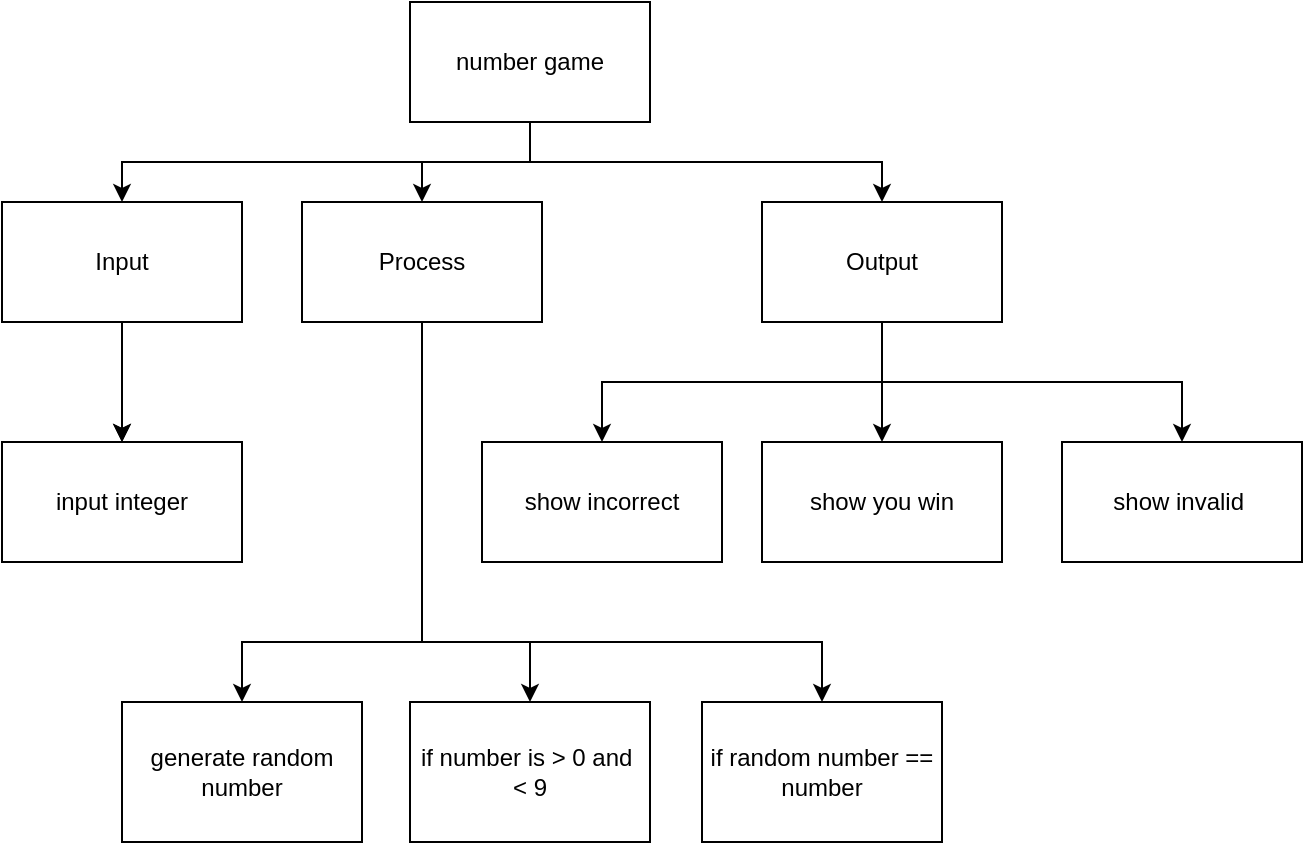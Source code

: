 <mxfile>
    <diagram id="WEZ03iuBja_KKgaaFv1i" name="Page-1">
        <mxGraphModel dx="855" dy="826" grid="1" gridSize="10" guides="1" tooltips="1" connect="1" arrows="1" fold="1" page="1" pageScale="1" pageWidth="827" pageHeight="1169" math="0" shadow="0">
            <root>
                <mxCell id="0"/>
                <mxCell id="1" parent="0"/>
                <mxCell id="21" style="edgeStyle=orthogonalEdgeStyle;rounded=0;html=1;exitX=0.5;exitY=1;exitDx=0;exitDy=0;entryX=0.5;entryY=0;entryDx=0;entryDy=0;" parent="1" source="2" target="4" edge="1">
                    <mxGeometry relative="1" as="geometry"/>
                </mxCell>
                <mxCell id="22" style="edgeStyle=orthogonalEdgeStyle;rounded=0;html=1;exitX=0.5;exitY=1;exitDx=0;exitDy=0;entryX=0.5;entryY=0;entryDx=0;entryDy=0;" parent="1" source="2" target="3" edge="1">
                    <mxGeometry relative="1" as="geometry"/>
                </mxCell>
                <mxCell id="23" style="edgeStyle=orthogonalEdgeStyle;rounded=0;html=1;exitX=0.5;exitY=1;exitDx=0;exitDy=0;" parent="1" source="2" target="5" edge="1">
                    <mxGeometry relative="1" as="geometry"/>
                </mxCell>
                <mxCell id="2" value="number game" style="rounded=0;whiteSpace=wrap;html=1;" parent="1" vertex="1">
                    <mxGeometry x="354" y="130" width="120" height="60" as="geometry"/>
                </mxCell>
                <mxCell id="18" style="edgeStyle=orthogonalEdgeStyle;rounded=0;html=1;exitX=0.5;exitY=1;exitDx=0;exitDy=0;entryX=0.5;entryY=0;entryDx=0;entryDy=0;" parent="1" source="3" edge="1">
                    <mxGeometry relative="1" as="geometry">
                        <mxPoint x="210" y="350" as="targetPoint"/>
                    </mxGeometry>
                </mxCell>
                <mxCell id="20" style="edgeStyle=orthogonalEdgeStyle;rounded=0;html=1;exitX=0.5;exitY=1;exitDx=0;exitDy=0;" parent="1" source="3" target="10" edge="1">
                    <mxGeometry relative="1" as="geometry"/>
                </mxCell>
                <mxCell id="3" value="Input" style="rounded=0;whiteSpace=wrap;html=1;" parent="1" vertex="1">
                    <mxGeometry x="150" y="230" width="120" height="60" as="geometry"/>
                </mxCell>
                <mxCell id="16" style="edgeStyle=orthogonalEdgeStyle;html=1;exitX=0.5;exitY=1;exitDx=0;exitDy=0;rounded=0;" parent="1" source="4" target="8" edge="1">
                    <mxGeometry relative="1" as="geometry">
                        <Array as="points">
                            <mxPoint x="360" y="450"/>
                            <mxPoint x="270" y="450"/>
                        </Array>
                    </mxGeometry>
                </mxCell>
                <mxCell id="29" style="edgeStyle=orthogonalEdgeStyle;shape=connector;rounded=0;html=1;exitX=0.5;exitY=1;exitDx=0;exitDy=0;labelBackgroundColor=default;fontFamily=Helvetica;fontSize=11;fontColor=default;endArrow=classic;strokeColor=default;" edge="1" parent="1" source="4" target="27">
                    <mxGeometry relative="1" as="geometry">
                        <Array as="points">
                            <mxPoint x="360" y="450"/>
                            <mxPoint x="414" y="450"/>
                        </Array>
                    </mxGeometry>
                </mxCell>
                <mxCell id="31" style="edgeStyle=orthogonalEdgeStyle;shape=connector;rounded=0;html=1;exitX=0.5;exitY=1;exitDx=0;exitDy=0;labelBackgroundColor=default;fontFamily=Helvetica;fontSize=11;fontColor=default;endArrow=classic;strokeColor=default;" edge="1" parent="1" source="4" target="30">
                    <mxGeometry relative="1" as="geometry">
                        <Array as="points">
                            <mxPoint x="360" y="450"/>
                            <mxPoint x="560" y="450"/>
                        </Array>
                    </mxGeometry>
                </mxCell>
                <mxCell id="4" value="Process" style="rounded=0;whiteSpace=wrap;html=1;" parent="1" vertex="1">
                    <mxGeometry x="300" y="230" width="120" height="60" as="geometry"/>
                </mxCell>
                <mxCell id="14" style="edgeStyle=orthogonalEdgeStyle;html=1;exitX=0.5;exitY=1;exitDx=0;exitDy=0;rounded=0;" parent="1" source="5" target="9" edge="1">
                    <mxGeometry relative="1" as="geometry">
                        <mxPoint x="610" y="310" as="sourcePoint"/>
                    </mxGeometry>
                </mxCell>
                <mxCell id="25" style="edgeStyle=orthogonalEdgeStyle;html=1;exitX=0.5;exitY=1;exitDx=0;exitDy=0;entryX=0.5;entryY=0;entryDx=0;entryDy=0;rounded=0;" parent="1" source="5" target="24" edge="1">
                    <mxGeometry relative="1" as="geometry"/>
                </mxCell>
                <mxCell id="28" style="edgeStyle=orthogonalEdgeStyle;shape=connector;rounded=0;html=1;exitX=0.5;exitY=1;exitDx=0;exitDy=0;labelBackgroundColor=default;fontFamily=Helvetica;fontSize=11;fontColor=default;endArrow=classic;strokeColor=default;" edge="1" parent="1" source="5" target="26">
                    <mxGeometry relative="1" as="geometry"/>
                </mxCell>
                <mxCell id="5" value="Output" style="rounded=0;whiteSpace=wrap;html=1;" parent="1" vertex="1">
                    <mxGeometry x="530" y="230" width="120" height="60" as="geometry"/>
                </mxCell>
                <mxCell id="8" value="generate random number" style="rounded=0;whiteSpace=wrap;html=1;" parent="1" vertex="1">
                    <mxGeometry x="210" y="480" width="120" height="70" as="geometry"/>
                </mxCell>
                <mxCell id="9" value="show you win" style="rounded=0;whiteSpace=wrap;html=1;" parent="1" vertex="1">
                    <mxGeometry x="530" y="350" width="120" height="60" as="geometry"/>
                </mxCell>
                <mxCell id="10" value="input integer" style="rounded=0;whiteSpace=wrap;html=1;" parent="1" vertex="1">
                    <mxGeometry x="150" y="350" width="120" height="60" as="geometry"/>
                </mxCell>
                <mxCell id="24" value="show invalid&amp;nbsp;" style="rounded=0;whiteSpace=wrap;html=1;" parent="1" vertex="1">
                    <mxGeometry x="680" y="350" width="120" height="60" as="geometry"/>
                </mxCell>
                <mxCell id="26" value="show incorrect" style="rounded=0;whiteSpace=wrap;html=1;" vertex="1" parent="1">
                    <mxGeometry x="390" y="350" width="120" height="60" as="geometry"/>
                </mxCell>
                <mxCell id="27" value="if number is &amp;gt; 0 and&amp;nbsp; &amp;lt; 9" style="rounded=0;whiteSpace=wrap;html=1;" vertex="1" parent="1">
                    <mxGeometry x="354" y="480" width="120" height="70" as="geometry"/>
                </mxCell>
                <mxCell id="30" value="if random number == number" style="rounded=0;whiteSpace=wrap;html=1;" vertex="1" parent="1">
                    <mxGeometry x="500" y="480" width="120" height="70" as="geometry"/>
                </mxCell>
            </root>
        </mxGraphModel>
    </diagram>
</mxfile>